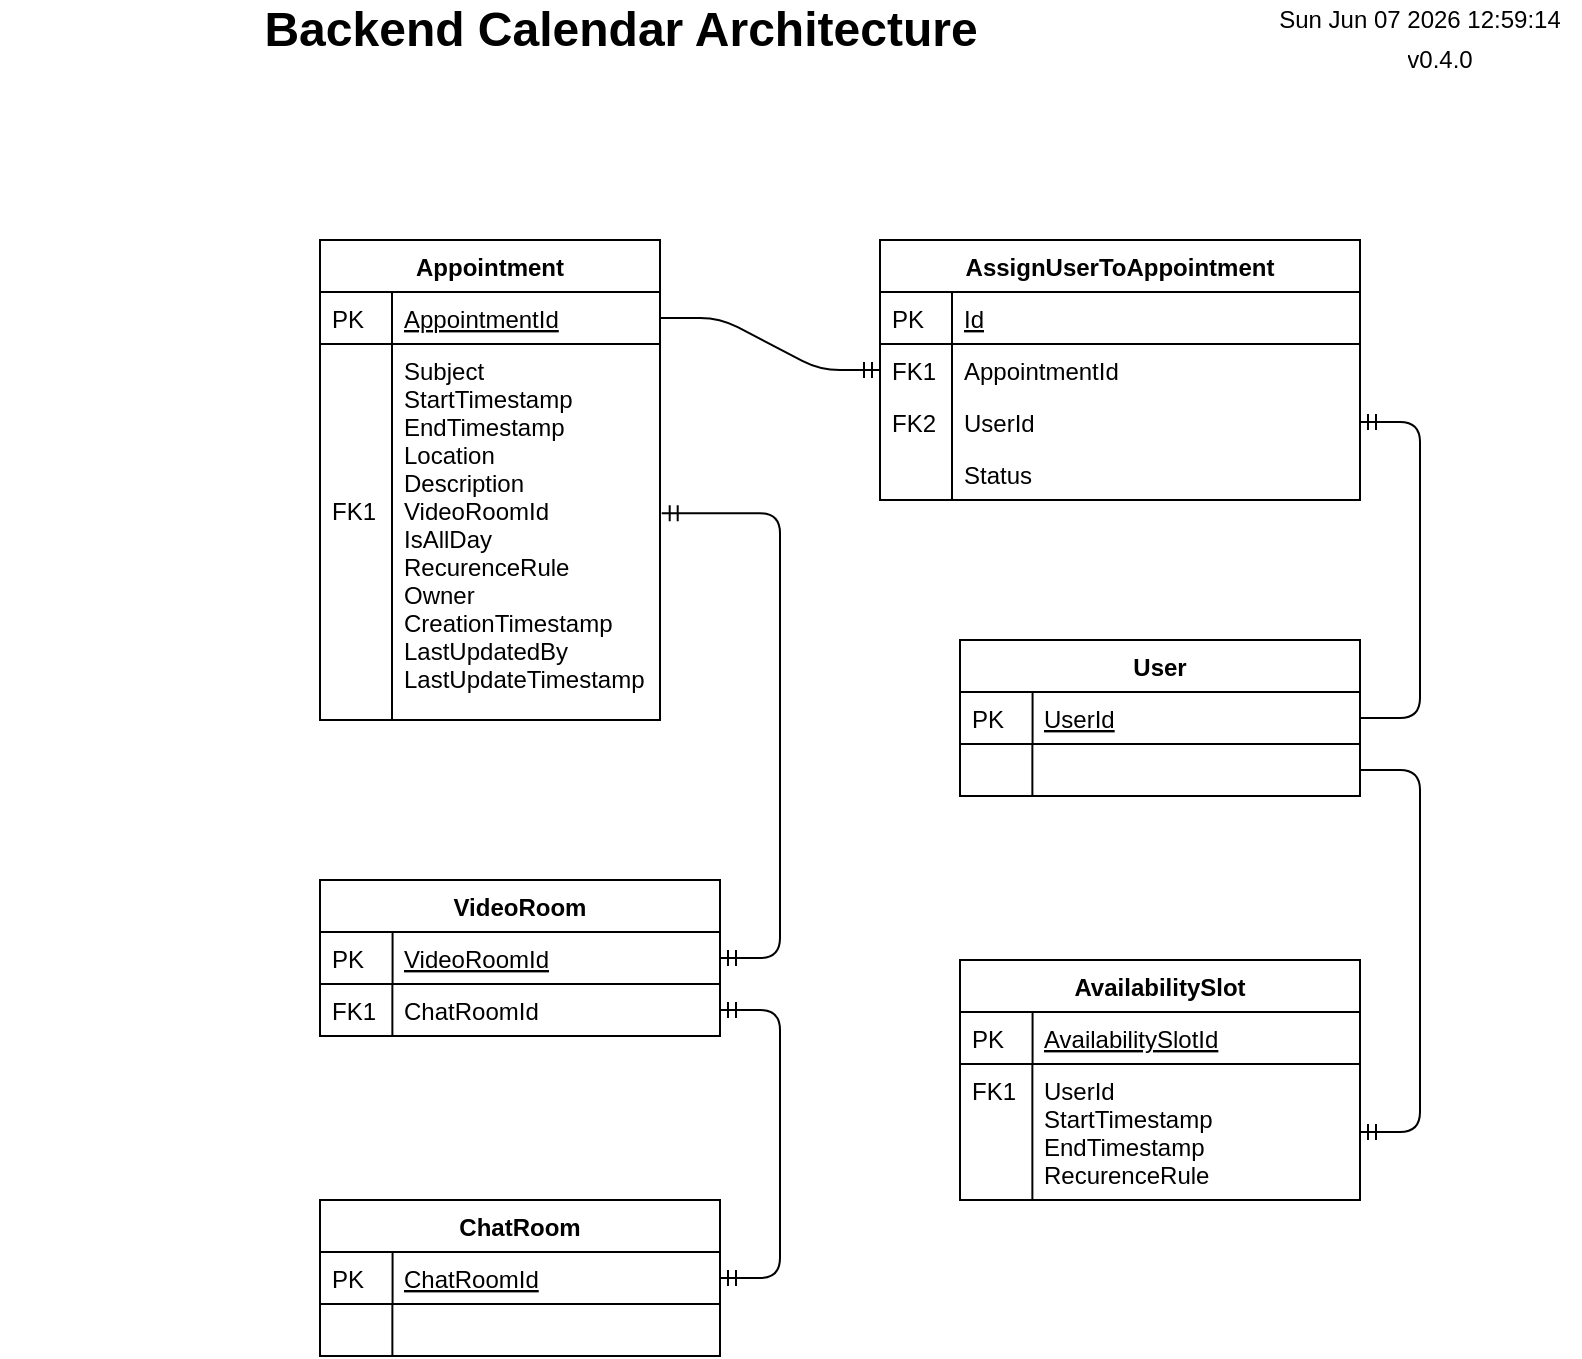 <mxfile version="12.9.11" type="github">
  <diagram id="C5RBs43oDa-KdzZeNtuy" name="Page-1">
    <mxGraphModel dx="1038" dy="548" grid="1" gridSize="10" guides="1" tooltips="1" connect="1" arrows="1" fold="1" page="1" pageScale="1" pageWidth="827" pageHeight="1169" math="0" shadow="0">
      <root>
        <mxCell id="WIyWlLk6GJQsqaUBKTNV-0" />
        <mxCell id="WIyWlLk6GJQsqaUBKTNV-1" parent="WIyWlLk6GJQsqaUBKTNV-0" />
        <mxCell id="zkfFHV4jXpPFQw0GAbJ--51" value="Appointment" style="swimlane;fontStyle=1;childLayout=stackLayout;horizontal=1;startSize=26;horizontalStack=0;resizeParent=1;resizeLast=0;collapsible=1;marginBottom=0;rounded=0;shadow=0;strokeWidth=1;" parent="WIyWlLk6GJQsqaUBKTNV-1" vertex="1">
          <mxGeometry x="160" y="120" width="170" height="240" as="geometry">
            <mxRectangle x="20" y="80" width="160" height="26" as="alternateBounds" />
          </mxGeometry>
        </mxCell>
        <mxCell id="zkfFHV4jXpPFQw0GAbJ--52" value="AppointmentId" style="shape=partialRectangle;top=0;left=0;right=0;bottom=1;align=left;verticalAlign=top;fillColor=none;spacingLeft=40;spacingRight=4;overflow=hidden;rotatable=0;points=[[0,0.5],[1,0.5]];portConstraint=eastwest;dropTarget=0;rounded=0;shadow=0;strokeWidth=1;fontStyle=4" parent="zkfFHV4jXpPFQw0GAbJ--51" vertex="1">
          <mxGeometry y="26" width="170" height="26" as="geometry" />
        </mxCell>
        <mxCell id="zkfFHV4jXpPFQw0GAbJ--53" value="PK" style="shape=partialRectangle;top=0;left=0;bottom=0;fillColor=none;align=left;verticalAlign=top;spacingLeft=4;spacingRight=4;overflow=hidden;rotatable=0;points=[];portConstraint=eastwest;part=1;" parent="zkfFHV4jXpPFQw0GAbJ--52" vertex="1" connectable="0">
          <mxGeometry width="36" height="26" as="geometry" />
        </mxCell>
        <mxCell id="zkfFHV4jXpPFQw0GAbJ--54" value="Subject&#xa;StartTimestamp&#xa;EndTimestamp&#xa;Location&#xa;Description&#xa;VideoRoomId&#xa;IsAllDay&#xa;RecurenceRule&#xa;Owner&#xa;CreationTimestamp&#xa;LastUpdatedBy&#xa;LastUpdateTimestamp&#xa;" style="shape=partialRectangle;top=0;left=0;right=0;bottom=0;align=left;verticalAlign=top;fillColor=none;spacingLeft=40;spacingRight=4;overflow=hidden;rotatable=0;points=[[0,0.5],[1,0.5]];portConstraint=eastwest;dropTarget=0;rounded=0;shadow=0;strokeWidth=1;" parent="zkfFHV4jXpPFQw0GAbJ--51" vertex="1">
          <mxGeometry y="52" width="170" height="188" as="geometry" />
        </mxCell>
        <mxCell id="zkfFHV4jXpPFQw0GAbJ--55" value="&#xa;&#xa;&#xa;&#xa;&#xa;FK1" style="shape=partialRectangle;top=0;left=0;bottom=0;fillColor=none;align=left;verticalAlign=top;spacingLeft=4;spacingRight=4;overflow=hidden;rotatable=0;points=[];portConstraint=eastwest;part=1;" parent="zkfFHV4jXpPFQw0GAbJ--54" vertex="1" connectable="0">
          <mxGeometry width="36" height="188.0" as="geometry" />
        </mxCell>
        <mxCell id="GIATgUhX41wpnzbBtfKV-0" value="Backend Calendar Architecture" style="text;strokeColor=none;fillColor=none;html=1;fontSize=24;fontStyle=1;verticalAlign=middle;align=center;" parent="WIyWlLk6GJQsqaUBKTNV-1" vertex="1">
          <mxGeometry width="620" height="30" as="geometry" />
        </mxCell>
        <UserObject label="%date{ddd mmm dd yyyy HH:MM:ss}%" placeholders="1" id="GIATgUhX41wpnzbBtfKV-1">
          <mxCell style="text;html=1;strokeColor=none;fillColor=none;align=center;verticalAlign=middle;whiteSpace=wrap;overflow=hidden;" parent="WIyWlLk6GJQsqaUBKTNV-1" vertex="1">
            <mxGeometry x="630" width="160" height="20" as="geometry" />
          </mxCell>
        </UserObject>
        <UserObject label="v0.4.0" placeholders="1" name="Variable" id="GIATgUhX41wpnzbBtfKV-2">
          <mxCell style="text;html=1;strokeColor=none;fillColor=none;align=center;verticalAlign=middle;whiteSpace=wrap;overflow=hidden;" parent="WIyWlLk6GJQsqaUBKTNV-1" vertex="1">
            <mxGeometry x="680" y="20" width="80" height="20" as="geometry" />
          </mxCell>
        </UserObject>
        <mxCell id="4PrKjLfKJxAvUVSXRBwQ-0" value="AssignUserToAppointment" style="swimlane;fontStyle=1;childLayout=stackLayout;horizontal=1;startSize=26;horizontalStack=0;resizeParent=1;resizeLast=0;collapsible=1;marginBottom=0;rounded=0;shadow=0;strokeWidth=1;" parent="WIyWlLk6GJQsqaUBKTNV-1" vertex="1">
          <mxGeometry x="440" y="120" width="240" height="130" as="geometry">
            <mxRectangle x="260" y="270" width="160" height="26" as="alternateBounds" />
          </mxGeometry>
        </mxCell>
        <mxCell id="4PrKjLfKJxAvUVSXRBwQ-1" value="Id" style="shape=partialRectangle;top=0;left=0;right=0;bottom=1;align=left;verticalAlign=top;fillColor=none;spacingLeft=40;spacingRight=4;overflow=hidden;rotatable=0;points=[[0,0.5],[1,0.5]];portConstraint=eastwest;dropTarget=0;rounded=0;shadow=0;strokeWidth=1;fontStyle=4" parent="4PrKjLfKJxAvUVSXRBwQ-0" vertex="1">
          <mxGeometry y="26" width="240" height="26" as="geometry" />
        </mxCell>
        <mxCell id="4PrKjLfKJxAvUVSXRBwQ-2" value="PK" style="shape=partialRectangle;top=0;left=0;bottom=0;fillColor=none;align=left;verticalAlign=top;spacingLeft=4;spacingRight=4;overflow=hidden;rotatable=0;points=[];portConstraint=eastwest;part=1;" parent="4PrKjLfKJxAvUVSXRBwQ-1" vertex="1" connectable="0">
          <mxGeometry width="36" height="26" as="geometry" />
        </mxCell>
        <mxCell id="4PrKjLfKJxAvUVSXRBwQ-3" value="AppointmentId" style="shape=partialRectangle;top=0;left=0;right=0;bottom=0;align=left;verticalAlign=top;fillColor=none;spacingLeft=40;spacingRight=4;overflow=hidden;rotatable=0;points=[[0,0.5],[1,0.5]];portConstraint=eastwest;dropTarget=0;rounded=0;shadow=0;strokeWidth=1;" parent="4PrKjLfKJxAvUVSXRBwQ-0" vertex="1">
          <mxGeometry y="52" width="240" height="26" as="geometry" />
        </mxCell>
        <mxCell id="4PrKjLfKJxAvUVSXRBwQ-4" value="FK1" style="shape=partialRectangle;top=0;left=0;bottom=0;fillColor=none;align=left;verticalAlign=top;spacingLeft=4;spacingRight=4;overflow=hidden;rotatable=0;points=[];portConstraint=eastwest;part=1;" parent="4PrKjLfKJxAvUVSXRBwQ-3" vertex="1" connectable="0">
          <mxGeometry width="36" height="26" as="geometry" />
        </mxCell>
        <mxCell id="4PrKjLfKJxAvUVSXRBwQ-5" value="UserId" style="shape=partialRectangle;top=0;left=0;right=0;bottom=0;align=left;verticalAlign=top;fillColor=none;spacingLeft=40;spacingRight=4;overflow=hidden;rotatable=0;points=[[0,0.5],[1,0.5]];portConstraint=eastwest;dropTarget=0;rounded=0;shadow=0;strokeWidth=1;" parent="4PrKjLfKJxAvUVSXRBwQ-0" vertex="1">
          <mxGeometry y="78" width="240" height="26" as="geometry" />
        </mxCell>
        <mxCell id="4PrKjLfKJxAvUVSXRBwQ-6" value="FK2" style="shape=partialRectangle;top=0;left=0;bottom=0;fillColor=none;align=left;verticalAlign=top;spacingLeft=4;spacingRight=4;overflow=hidden;rotatable=0;points=[];portConstraint=eastwest;part=1;" parent="4PrKjLfKJxAvUVSXRBwQ-5" vertex="1" connectable="0">
          <mxGeometry width="36" height="26" as="geometry" />
        </mxCell>
        <mxCell id="yVRr6M9g7rGiZ7vtkumb-4" value="Status" style="shape=partialRectangle;top=0;left=0;right=0;bottom=0;align=left;verticalAlign=top;fillColor=none;spacingLeft=40;spacingRight=4;overflow=hidden;rotatable=0;points=[[0,0.5],[1,0.5]];portConstraint=eastwest;dropTarget=0;rounded=0;shadow=0;strokeWidth=1;" parent="4PrKjLfKJxAvUVSXRBwQ-0" vertex="1">
          <mxGeometry y="104" width="240" height="26" as="geometry" />
        </mxCell>
        <mxCell id="yVRr6M9g7rGiZ7vtkumb-5" value="" style="shape=partialRectangle;top=0;left=0;bottom=0;fillColor=none;align=left;verticalAlign=top;spacingLeft=4;spacingRight=4;overflow=hidden;rotatable=0;points=[];portConstraint=eastwest;part=1;" parent="yVRr6M9g7rGiZ7vtkumb-4" vertex="1" connectable="0">
          <mxGeometry width="36" height="26" as="geometry" />
        </mxCell>
        <mxCell id="4PrKjLfKJxAvUVSXRBwQ-8" value="User" style="swimlane;fontStyle=1;childLayout=stackLayout;horizontal=1;startSize=26;horizontalStack=0;resizeParent=1;resizeLast=0;collapsible=1;marginBottom=0;rounded=0;shadow=0;strokeWidth=1;" parent="WIyWlLk6GJQsqaUBKTNV-1" vertex="1">
          <mxGeometry x="480" y="320" width="200" height="78" as="geometry">
            <mxRectangle x="20" y="80" width="160" height="26" as="alternateBounds" />
          </mxGeometry>
        </mxCell>
        <mxCell id="4PrKjLfKJxAvUVSXRBwQ-9" value="UserId" style="shape=partialRectangle;top=0;left=0;right=0;bottom=1;align=left;verticalAlign=top;fillColor=none;spacingLeft=40;spacingRight=4;overflow=hidden;rotatable=0;points=[[0,0.5],[1,0.5]];portConstraint=eastwest;dropTarget=0;rounded=0;shadow=0;strokeWidth=1;fontStyle=4" parent="4PrKjLfKJxAvUVSXRBwQ-8" vertex="1">
          <mxGeometry y="26" width="200" height="26" as="geometry" />
        </mxCell>
        <mxCell id="4PrKjLfKJxAvUVSXRBwQ-10" value="PK" style="shape=partialRectangle;top=0;left=0;bottom=0;fillColor=none;align=left;verticalAlign=top;spacingLeft=4;spacingRight=4;overflow=hidden;rotatable=0;points=[];portConstraint=eastwest;part=1;" parent="4PrKjLfKJxAvUVSXRBwQ-9" vertex="1" connectable="0">
          <mxGeometry width="36.281" height="26" as="geometry" />
        </mxCell>
        <mxCell id="4PrKjLfKJxAvUVSXRBwQ-11" value="" style="shape=partialRectangle;top=0;left=0;right=0;bottom=0;align=left;verticalAlign=top;fillColor=none;spacingLeft=40;spacingRight=4;overflow=hidden;rotatable=0;points=[[0,0.5],[1,0.5]];portConstraint=eastwest;dropTarget=0;rounded=0;shadow=0;strokeWidth=1;" parent="4PrKjLfKJxAvUVSXRBwQ-8" vertex="1">
          <mxGeometry y="52" width="200" height="26" as="geometry" />
        </mxCell>
        <mxCell id="4PrKjLfKJxAvUVSXRBwQ-12" value="" style="shape=partialRectangle;top=0;left=0;bottom=0;fillColor=none;align=left;verticalAlign=top;spacingLeft=4;spacingRight=4;overflow=hidden;rotatable=0;points=[];portConstraint=eastwest;part=1;" parent="4PrKjLfKJxAvUVSXRBwQ-11" vertex="1" connectable="0">
          <mxGeometry width="36.19" height="26" as="geometry" />
        </mxCell>
        <mxCell id="yVRr6M9g7rGiZ7vtkumb-6" value="VideoRoom" style="swimlane;fontStyle=1;childLayout=stackLayout;horizontal=1;startSize=26;horizontalStack=0;resizeParent=1;resizeLast=0;collapsible=1;marginBottom=0;rounded=0;shadow=0;strokeWidth=1;" parent="WIyWlLk6GJQsqaUBKTNV-1" vertex="1">
          <mxGeometry x="160" y="440" width="200" height="78" as="geometry">
            <mxRectangle x="20" y="80" width="160" height="26" as="alternateBounds" />
          </mxGeometry>
        </mxCell>
        <mxCell id="yVRr6M9g7rGiZ7vtkumb-7" value="VideoRoomId" style="shape=partialRectangle;top=0;left=0;right=0;bottom=1;align=left;verticalAlign=top;fillColor=none;spacingLeft=40;spacingRight=4;overflow=hidden;rotatable=0;points=[[0,0.5],[1,0.5]];portConstraint=eastwest;dropTarget=0;rounded=0;shadow=0;strokeWidth=1;fontStyle=4" parent="yVRr6M9g7rGiZ7vtkumb-6" vertex="1">
          <mxGeometry y="26" width="200" height="26" as="geometry" />
        </mxCell>
        <mxCell id="yVRr6M9g7rGiZ7vtkumb-8" value="PK" style="shape=partialRectangle;top=0;left=0;bottom=0;fillColor=none;align=left;verticalAlign=top;spacingLeft=4;spacingRight=4;overflow=hidden;rotatable=0;points=[];portConstraint=eastwest;part=1;" parent="yVRr6M9g7rGiZ7vtkumb-7" vertex="1" connectable="0">
          <mxGeometry width="36.281" height="26" as="geometry" />
        </mxCell>
        <mxCell id="yVRr6M9g7rGiZ7vtkumb-9" value="ChatRoomId" style="shape=partialRectangle;top=0;left=0;right=0;bottom=0;align=left;verticalAlign=top;fillColor=none;spacingLeft=40;spacingRight=4;overflow=hidden;rotatable=0;points=[[0,0.5],[1,0.5]];portConstraint=eastwest;dropTarget=0;rounded=0;shadow=0;strokeWidth=1;" parent="yVRr6M9g7rGiZ7vtkumb-6" vertex="1">
          <mxGeometry y="52" width="200" height="26" as="geometry" />
        </mxCell>
        <mxCell id="yVRr6M9g7rGiZ7vtkumb-10" value="FK1" style="shape=partialRectangle;top=0;left=0;bottom=0;fillColor=none;align=left;verticalAlign=top;spacingLeft=4;spacingRight=4;overflow=hidden;rotatable=0;points=[];portConstraint=eastwest;part=1;" parent="yVRr6M9g7rGiZ7vtkumb-9" vertex="1" connectable="0">
          <mxGeometry width="36.19" height="26" as="geometry" />
        </mxCell>
        <mxCell id="yVRr6M9g7rGiZ7vtkumb-11" value="ChatRoom" style="swimlane;fontStyle=1;childLayout=stackLayout;horizontal=1;startSize=26;horizontalStack=0;resizeParent=1;resizeLast=0;collapsible=1;marginBottom=0;rounded=0;shadow=0;strokeWidth=1;" parent="WIyWlLk6GJQsqaUBKTNV-1" vertex="1">
          <mxGeometry x="160" y="600" width="200" height="78" as="geometry">
            <mxRectangle x="20" y="80" width="160" height="26" as="alternateBounds" />
          </mxGeometry>
        </mxCell>
        <mxCell id="yVRr6M9g7rGiZ7vtkumb-12" value="ChatRoomId" style="shape=partialRectangle;top=0;left=0;right=0;bottom=1;align=left;verticalAlign=top;fillColor=none;spacingLeft=40;spacingRight=4;overflow=hidden;rotatable=0;points=[[0,0.5],[1,0.5]];portConstraint=eastwest;dropTarget=0;rounded=0;shadow=0;strokeWidth=1;fontStyle=4" parent="yVRr6M9g7rGiZ7vtkumb-11" vertex="1">
          <mxGeometry y="26" width="200" height="26" as="geometry" />
        </mxCell>
        <mxCell id="yVRr6M9g7rGiZ7vtkumb-13" value="PK" style="shape=partialRectangle;top=0;left=0;bottom=0;fillColor=none;align=left;verticalAlign=top;spacingLeft=4;spacingRight=4;overflow=hidden;rotatable=0;points=[];portConstraint=eastwest;part=1;" parent="yVRr6M9g7rGiZ7vtkumb-12" vertex="1" connectable="0">
          <mxGeometry width="36.281" height="26" as="geometry" />
        </mxCell>
        <mxCell id="yVRr6M9g7rGiZ7vtkumb-14" value="" style="shape=partialRectangle;top=0;left=0;right=0;bottom=0;align=left;verticalAlign=top;fillColor=none;spacingLeft=40;spacingRight=4;overflow=hidden;rotatable=0;points=[[0,0.5],[1,0.5]];portConstraint=eastwest;dropTarget=0;rounded=0;shadow=0;strokeWidth=1;" parent="yVRr6M9g7rGiZ7vtkumb-11" vertex="1">
          <mxGeometry y="52" width="200" height="26" as="geometry" />
        </mxCell>
        <mxCell id="yVRr6M9g7rGiZ7vtkumb-15" value="" style="shape=partialRectangle;top=0;left=0;bottom=0;fillColor=none;align=left;verticalAlign=top;spacingLeft=4;spacingRight=4;overflow=hidden;rotatable=0;points=[];portConstraint=eastwest;part=1;" parent="yVRr6M9g7rGiZ7vtkumb-14" vertex="1" connectable="0">
          <mxGeometry width="36.19" height="26" as="geometry" />
        </mxCell>
        <mxCell id="yVRr6M9g7rGiZ7vtkumb-16" value="" style="edgeStyle=entityRelationEdgeStyle;fontSize=12;html=1;endArrow=ERmandOne;entryX=0;entryY=0.5;entryDx=0;entryDy=0;exitX=1;exitY=0.5;exitDx=0;exitDy=0;" parent="WIyWlLk6GJQsqaUBKTNV-1" source="zkfFHV4jXpPFQw0GAbJ--52" target="4PrKjLfKJxAvUVSXRBwQ-3" edge="1">
          <mxGeometry width="100" height="100" relative="1" as="geometry">
            <mxPoint x="360" y="140" as="sourcePoint" />
            <mxPoint x="460" y="320" as="targetPoint" />
          </mxGeometry>
        </mxCell>
        <mxCell id="yVRr6M9g7rGiZ7vtkumb-19" value="" style="edgeStyle=entityRelationEdgeStyle;fontSize=12;html=1;endArrow=ERmandOne;startArrow=ERmandOne;exitX=1.005;exitY=0.45;exitDx=0;exitDy=0;exitPerimeter=0;" parent="WIyWlLk6GJQsqaUBKTNV-1" source="zkfFHV4jXpPFQw0GAbJ--54" target="yVRr6M9g7rGiZ7vtkumb-7" edge="1">
          <mxGeometry width="100" height="100" relative="1" as="geometry">
            <mxPoint x="245" y="400" as="sourcePoint" />
            <mxPoint x="450" y="120" as="targetPoint" />
          </mxGeometry>
        </mxCell>
        <mxCell id="yVRr6M9g7rGiZ7vtkumb-20" value="" style="edgeStyle=entityRelationEdgeStyle;fontSize=12;html=1;endArrow=ERmandOne;startArrow=ERmandOne;exitX=1;exitY=0.5;exitDx=0;exitDy=0;" parent="WIyWlLk6GJQsqaUBKTNV-1" source="yVRr6M9g7rGiZ7vtkumb-12" target="yVRr6M9g7rGiZ7vtkumb-9" edge="1">
          <mxGeometry width="100" height="100" relative="1" as="geometry">
            <mxPoint x="410" y="639" as="sourcePoint" />
            <mxPoint x="410" y="505" as="targetPoint" />
          </mxGeometry>
        </mxCell>
        <mxCell id="yVRr6M9g7rGiZ7vtkumb-21" value="" style="edgeStyle=entityRelationEdgeStyle;fontSize=12;html=1;endArrow=ERmandOne;exitX=1;exitY=0.5;exitDx=0;exitDy=0;" parent="WIyWlLk6GJQsqaUBKTNV-1" source="4PrKjLfKJxAvUVSXRBwQ-9" target="4PrKjLfKJxAvUVSXRBwQ-5" edge="1">
          <mxGeometry width="100" height="100" relative="1" as="geometry">
            <mxPoint x="360" y="580" as="sourcePoint" />
            <mxPoint x="780" y="280" as="targetPoint" />
          </mxGeometry>
        </mxCell>
        <mxCell id="yVRr6M9g7rGiZ7vtkumb-22" value="AvailabilitySlot" style="swimlane;fontStyle=1;childLayout=stackLayout;horizontal=1;startSize=26;horizontalStack=0;resizeParent=1;resizeLast=0;collapsible=1;marginBottom=0;rounded=0;shadow=0;strokeWidth=1;" parent="WIyWlLk6GJQsqaUBKTNV-1" vertex="1">
          <mxGeometry x="480" y="480" width="200" height="120" as="geometry">
            <mxRectangle x="20" y="80" width="160" height="26" as="alternateBounds" />
          </mxGeometry>
        </mxCell>
        <mxCell id="yVRr6M9g7rGiZ7vtkumb-23" value="AvailabilitySlotId" style="shape=partialRectangle;top=0;left=0;right=0;bottom=1;align=left;verticalAlign=top;fillColor=none;spacingLeft=40;spacingRight=4;overflow=hidden;rotatable=0;points=[[0,0.5],[1,0.5]];portConstraint=eastwest;dropTarget=0;rounded=0;shadow=0;strokeWidth=1;fontStyle=4" parent="yVRr6M9g7rGiZ7vtkumb-22" vertex="1">
          <mxGeometry y="26" width="200" height="26" as="geometry" />
        </mxCell>
        <mxCell id="yVRr6M9g7rGiZ7vtkumb-24" value="PK" style="shape=partialRectangle;top=0;left=0;bottom=0;fillColor=none;align=left;verticalAlign=top;spacingLeft=4;spacingRight=4;overflow=hidden;rotatable=0;points=[];portConstraint=eastwest;part=1;" parent="yVRr6M9g7rGiZ7vtkumb-23" vertex="1" connectable="0">
          <mxGeometry width="36.281" height="26" as="geometry" />
        </mxCell>
        <mxCell id="yVRr6M9g7rGiZ7vtkumb-25" value="UserId&#xa;StartTimestamp&#xa;EndTimestamp&#xa;RecurenceRule" style="shape=partialRectangle;top=0;left=0;right=0;bottom=0;align=left;verticalAlign=top;fillColor=none;spacingLeft=40;spacingRight=4;overflow=hidden;rotatable=0;points=[[0,0.5],[1,0.5]];portConstraint=eastwest;dropTarget=0;rounded=0;shadow=0;strokeWidth=1;" parent="yVRr6M9g7rGiZ7vtkumb-22" vertex="1">
          <mxGeometry y="52" width="200" height="68" as="geometry" />
        </mxCell>
        <mxCell id="yVRr6M9g7rGiZ7vtkumb-26" value="FK1" style="shape=partialRectangle;top=0;left=0;bottom=0;fillColor=none;align=left;verticalAlign=top;spacingLeft=4;spacingRight=4;overflow=hidden;rotatable=0;points=[];portConstraint=eastwest;part=1;" parent="yVRr6M9g7rGiZ7vtkumb-25" vertex="1" connectable="0">
          <mxGeometry width="36.19" height="68" as="geometry" />
        </mxCell>
        <mxCell id="yVRr6M9g7rGiZ7vtkumb-28" value="" style="edgeStyle=entityRelationEdgeStyle;fontSize=12;html=1;endArrow=ERmandOne;exitX=1;exitY=0.5;exitDx=0;exitDy=0;" parent="WIyWlLk6GJQsqaUBKTNV-1" source="4PrKjLfKJxAvUVSXRBwQ-11" target="yVRr6M9g7rGiZ7vtkumb-25" edge="1">
          <mxGeometry width="100" height="100" relative="1" as="geometry">
            <mxPoint x="790" y="585" as="sourcePoint" />
            <mxPoint x="720" y="390" as="targetPoint" />
          </mxGeometry>
        </mxCell>
      </root>
    </mxGraphModel>
  </diagram>
</mxfile>
